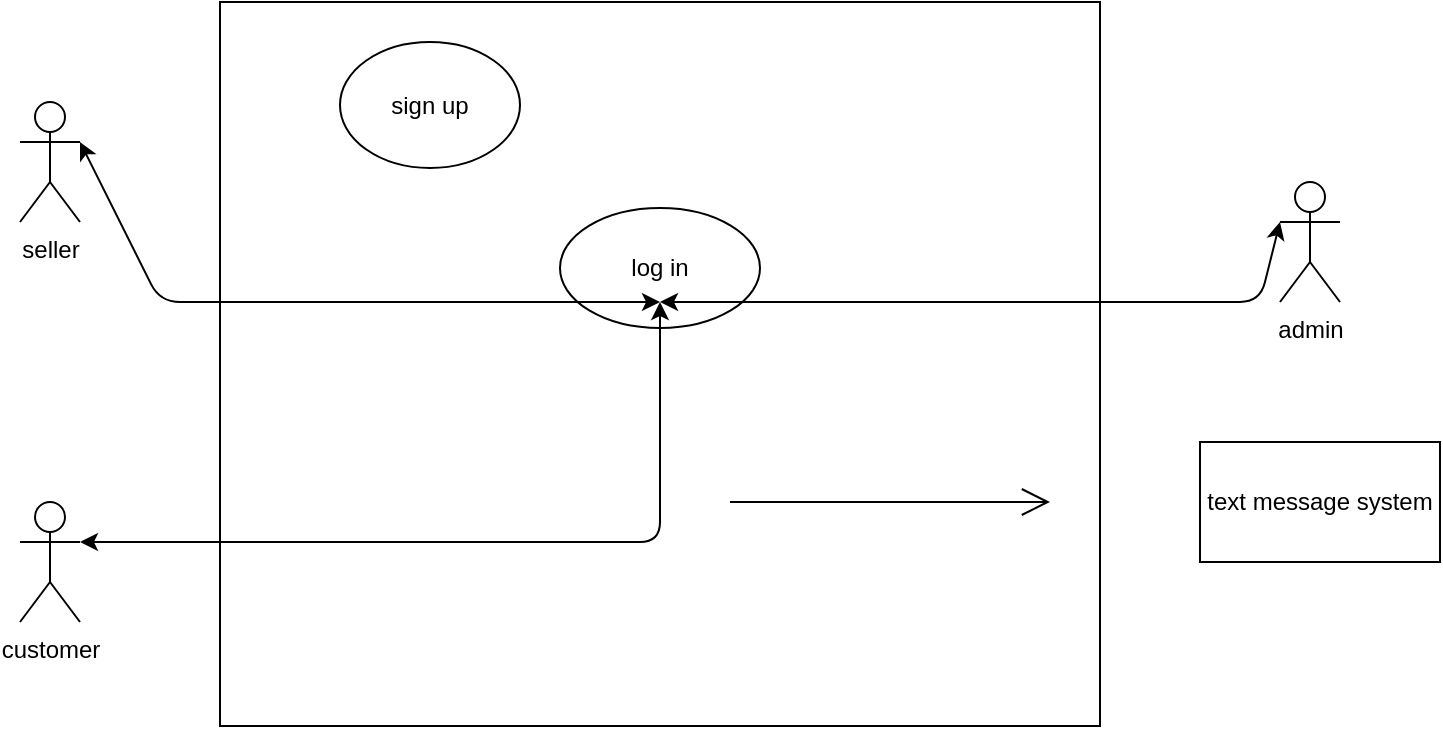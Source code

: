 <mxfile version="13.10.5" type="github">
  <diagram name="Page-1" id="e7e014a7-5840-1c2e-5031-d8a46d1fe8dd">
    <mxGraphModel dx="868" dy="479" grid="1" gridSize="10" guides="1" tooltips="1" connect="1" arrows="1" fold="1" page="1" pageScale="1" pageWidth="1169" pageHeight="826" background="#ffffff" math="0" shadow="0">
      <root>
        <mxCell id="0" />
        <mxCell id="1" parent="0" />
        <mxCell id="Ti_cdP-LwR2GLxK3Q5Qu-41" value="" style="rounded=0;whiteSpace=wrap;html=1;" parent="1" vertex="1">
          <mxGeometry x="330" y="250" width="440" height="362" as="geometry" />
        </mxCell>
        <mxCell id="Ti_cdP-LwR2GLxK3Q5Qu-43" value="customer" style="shape=umlActor;verticalLabelPosition=bottom;verticalAlign=top;html=1;outlineConnect=0;" parent="1" vertex="1">
          <mxGeometry x="230" y="500" width="30" height="60" as="geometry" />
        </mxCell>
        <mxCell id="rXxGUh9YkXs_mze31AUG-1" value="sign up" style="ellipse;whiteSpace=wrap;html=1;" parent="1" vertex="1">
          <mxGeometry x="390" y="270" width="90" height="63" as="geometry" />
        </mxCell>
        <mxCell id="Ti_cdP-LwR2GLxK3Q5Qu-42" value="seller" style="shape=umlActor;verticalLabelPosition=bottom;verticalAlign=top;html=1;outlineConnect=0;" parent="1" vertex="1">
          <mxGeometry x="230" y="300" width="30" height="60" as="geometry" />
        </mxCell>
        <mxCell id="rXxGUh9YkXs_mze31AUG-5" value="admin" style="shape=umlActor;verticalLabelPosition=bottom;verticalAlign=top;html=1;outlineConnect=0;" parent="1" vertex="1">
          <mxGeometry x="860" y="340" width="30" height="60" as="geometry" />
        </mxCell>
        <mxCell id="rXxGUh9YkXs_mze31AUG-7" value="text message system" style="rounded=0;whiteSpace=wrap;html=1;" parent="1" vertex="1">
          <mxGeometry x="820" y="470" width="120" height="60" as="geometry" />
        </mxCell>
        <mxCell id="Jm9gUiOZweeL1IYtcXkK-2" value="log in" style="ellipse;whiteSpace=wrap;html=1;" parent="1" vertex="1">
          <mxGeometry x="500" y="353" width="100" height="60" as="geometry" />
        </mxCell>
        <mxCell id="Jm9gUiOZweeL1IYtcXkK-7" value="" style="endArrow=classic;startArrow=classic;html=1;exitX=1;exitY=0.333;exitDx=0;exitDy=0;exitPerimeter=0;" parent="1" source="Ti_cdP-LwR2GLxK3Q5Qu-42" edge="1">
          <mxGeometry width="50" height="50" relative="1" as="geometry">
            <mxPoint x="500" y="450" as="sourcePoint" />
            <mxPoint x="550" y="400" as="targetPoint" />
            <Array as="points">
              <mxPoint x="300" y="400" />
            </Array>
          </mxGeometry>
        </mxCell>
        <mxCell id="Jm9gUiOZweeL1IYtcXkK-8" value="" style="endArrow=classic;startArrow=classic;html=1;exitX=1;exitY=0.333;exitDx=0;exitDy=0;exitPerimeter=0;" parent="1" source="Ti_cdP-LwR2GLxK3Q5Qu-43" edge="1">
          <mxGeometry width="50" height="50" relative="1" as="geometry">
            <mxPoint x="500" y="450" as="sourcePoint" />
            <mxPoint x="550" y="400" as="targetPoint" />
            <Array as="points">
              <mxPoint x="550" y="520" />
            </Array>
          </mxGeometry>
        </mxCell>
        <mxCell id="Jm9gUiOZweeL1IYtcXkK-9" value="" style="endArrow=classic;startArrow=classic;html=1;exitX=0;exitY=0.333;exitDx=0;exitDy=0;exitPerimeter=0;" parent="1" source="rXxGUh9YkXs_mze31AUG-5" edge="1">
          <mxGeometry width="50" height="50" relative="1" as="geometry">
            <mxPoint x="500" y="450" as="sourcePoint" />
            <mxPoint x="550" y="400" as="targetPoint" />
            <Array as="points">
              <mxPoint x="850" y="400" />
            </Array>
          </mxGeometry>
        </mxCell>
        <mxCell id="1ct3UtkbMDmNFi3cmy8m-2" value="" style="endArrow=open;endFill=1;endSize=12;html=1;" edge="1" parent="1">
          <mxGeometry width="160" relative="1" as="geometry">
            <mxPoint x="585" y="500" as="sourcePoint" />
            <mxPoint x="745" y="500" as="targetPoint" />
          </mxGeometry>
        </mxCell>
      </root>
    </mxGraphModel>
  </diagram>
</mxfile>
